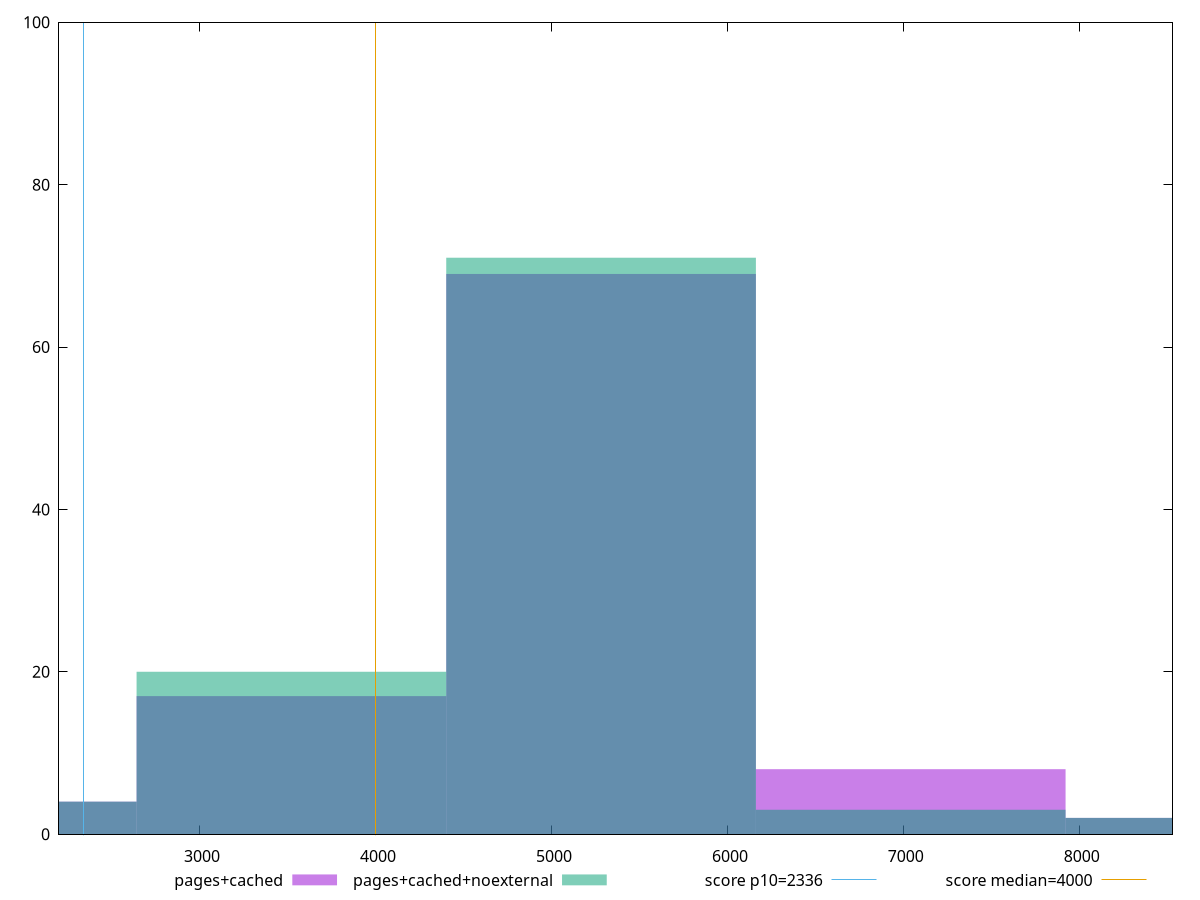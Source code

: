 reset

$pagesCached <<EOF
5279.2675754465745 69
1759.7558584821916 4
3519.511716964383 17
7039.023433928766 8
8798.779292410958 2
EOF

$pagesCachedNoexternal <<EOF
5279.2675754465745 71
3519.511716964383 20
1759.7558584821916 4
7039.023433928766 3
8798.779292410958 2
EOF

set key outside below
set boxwidth 1759.7558584821916
set xrange [2198.8225:8526.55]
set yrange [0:100]
set trange [0:100]
set style fill transparent solid 0.5 noborder

set parametric
set terminal svg size 640, 500 enhanced background rgb 'white'
set output "reprap/first-meaningful-paint/comparison/histogram/1_vs_2.svg"

plot $pagesCached title "pages+cached" with boxes, \
     $pagesCachedNoexternal title "pages+cached+noexternal" with boxes, \
     2336,t title "score p10=2336", \
     4000,t title "score median=4000"

reset

